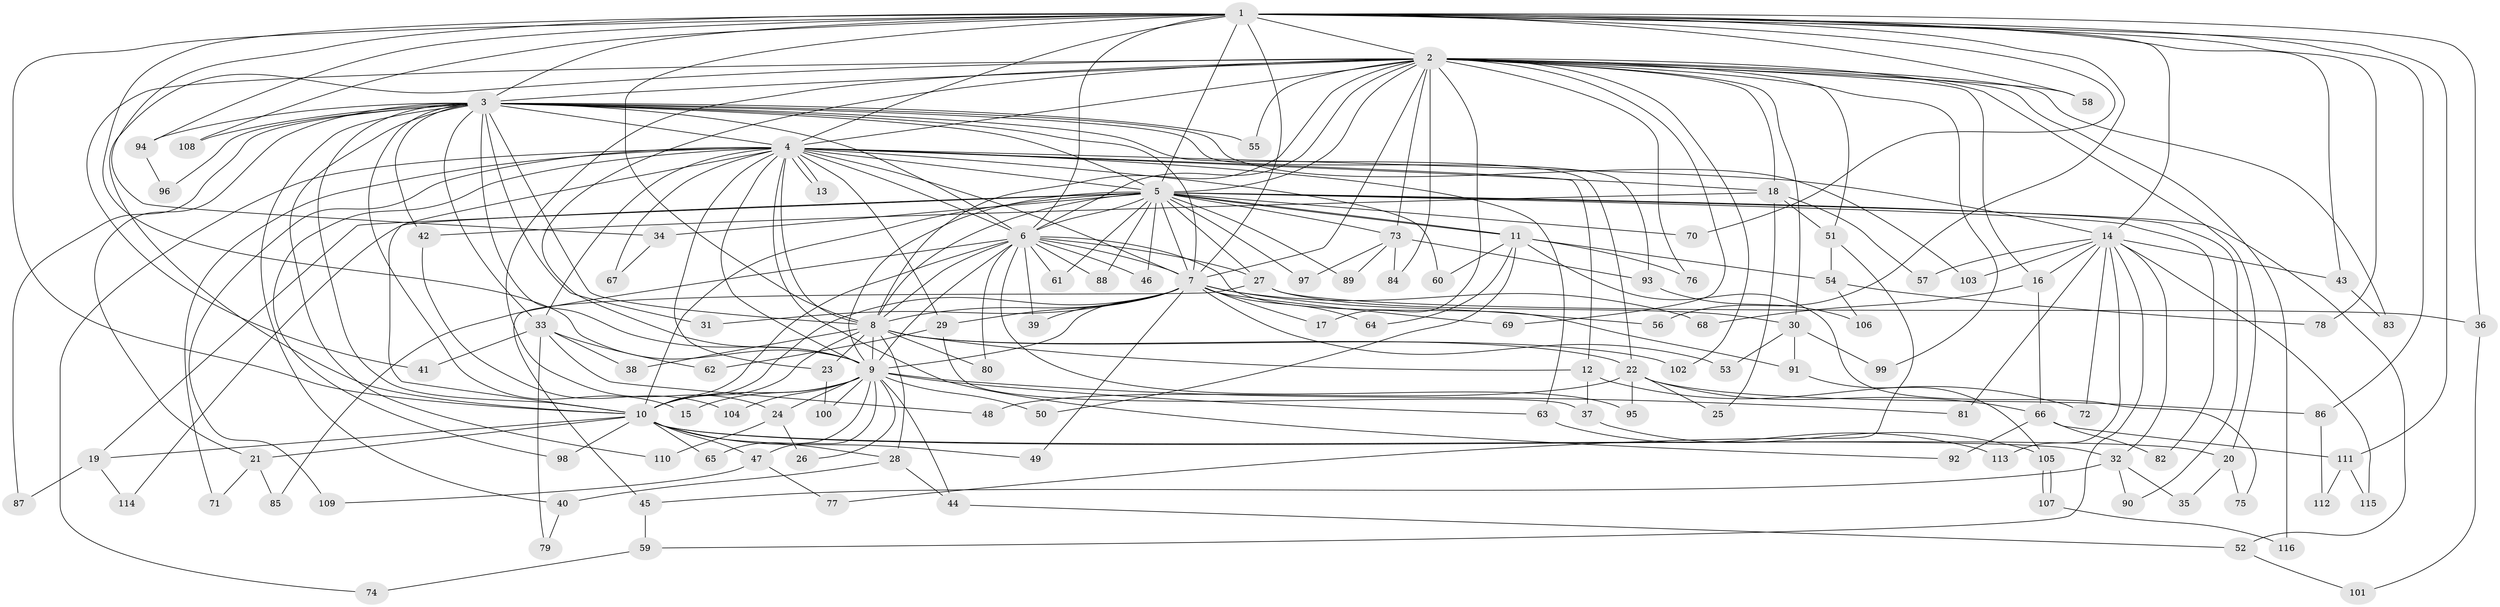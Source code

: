// coarse degree distribution, {2: 0.05714285714285714, 7: 0.05714285714285714, 4: 0.2, 6: 0.05714285714285714, 3: 0.22857142857142856, 5: 0.11428571428571428, 10: 0.02857142857142857, 12: 0.05714285714285714, 8: 0.02857142857142857, 15: 0.02857142857142857, 1: 0.02857142857142857, 17: 0.02857142857142857, 25: 0.02857142857142857, 11: 0.05714285714285714}
// Generated by graph-tools (version 1.1) at 2025/36/03/04/25 23:36:19]
// undirected, 116 vertices, 257 edges
graph export_dot {
  node [color=gray90,style=filled];
  1;
  2;
  3;
  4;
  5;
  6;
  7;
  8;
  9;
  10;
  11;
  12;
  13;
  14;
  15;
  16;
  17;
  18;
  19;
  20;
  21;
  22;
  23;
  24;
  25;
  26;
  27;
  28;
  29;
  30;
  31;
  32;
  33;
  34;
  35;
  36;
  37;
  38;
  39;
  40;
  41;
  42;
  43;
  44;
  45;
  46;
  47;
  48;
  49;
  50;
  51;
  52;
  53;
  54;
  55;
  56;
  57;
  58;
  59;
  60;
  61;
  62;
  63;
  64;
  65;
  66;
  67;
  68;
  69;
  70;
  71;
  72;
  73;
  74;
  75;
  76;
  77;
  78;
  79;
  80;
  81;
  82;
  83;
  84;
  85;
  86;
  87;
  88;
  89;
  90;
  91;
  92;
  93;
  94;
  95;
  96;
  97;
  98;
  99;
  100;
  101;
  102;
  103;
  104;
  105;
  106;
  107;
  108;
  109;
  110;
  111;
  112;
  113;
  114;
  115;
  116;
  1 -- 2;
  1 -- 3;
  1 -- 4;
  1 -- 5;
  1 -- 6;
  1 -- 7;
  1 -- 8;
  1 -- 9;
  1 -- 10;
  1 -- 14;
  1 -- 34;
  1 -- 36;
  1 -- 43;
  1 -- 56;
  1 -- 58;
  1 -- 70;
  1 -- 78;
  1 -- 86;
  1 -- 94;
  1 -- 108;
  1 -- 111;
  2 -- 3;
  2 -- 4;
  2 -- 5;
  2 -- 6;
  2 -- 7;
  2 -- 8;
  2 -- 9;
  2 -- 10;
  2 -- 16;
  2 -- 17;
  2 -- 18;
  2 -- 20;
  2 -- 24;
  2 -- 30;
  2 -- 41;
  2 -- 51;
  2 -- 55;
  2 -- 58;
  2 -- 69;
  2 -- 73;
  2 -- 76;
  2 -- 83;
  2 -- 84;
  2 -- 99;
  2 -- 102;
  2 -- 116;
  3 -- 4;
  3 -- 5;
  3 -- 6;
  3 -- 7;
  3 -- 8;
  3 -- 9;
  3 -- 10;
  3 -- 15;
  3 -- 21;
  3 -- 22;
  3 -- 31;
  3 -- 33;
  3 -- 40;
  3 -- 42;
  3 -- 55;
  3 -- 87;
  3 -- 93;
  3 -- 94;
  3 -- 96;
  3 -- 103;
  3 -- 108;
  3 -- 110;
  4 -- 5;
  4 -- 6;
  4 -- 7;
  4 -- 8;
  4 -- 9;
  4 -- 10;
  4 -- 12;
  4 -- 13;
  4 -- 13;
  4 -- 14;
  4 -- 18;
  4 -- 23;
  4 -- 29;
  4 -- 33;
  4 -- 60;
  4 -- 63;
  4 -- 67;
  4 -- 71;
  4 -- 74;
  4 -- 92;
  4 -- 98;
  4 -- 109;
  5 -- 6;
  5 -- 7;
  5 -- 8;
  5 -- 9;
  5 -- 10;
  5 -- 11;
  5 -- 11;
  5 -- 19;
  5 -- 27;
  5 -- 34;
  5 -- 46;
  5 -- 52;
  5 -- 61;
  5 -- 70;
  5 -- 73;
  5 -- 82;
  5 -- 88;
  5 -- 89;
  5 -- 90;
  5 -- 97;
  5 -- 114;
  6 -- 7;
  6 -- 8;
  6 -- 9;
  6 -- 10;
  6 -- 27;
  6 -- 39;
  6 -- 46;
  6 -- 61;
  6 -- 80;
  6 -- 85;
  6 -- 88;
  6 -- 91;
  6 -- 95;
  7 -- 8;
  7 -- 9;
  7 -- 10;
  7 -- 17;
  7 -- 29;
  7 -- 31;
  7 -- 39;
  7 -- 49;
  7 -- 53;
  7 -- 56;
  7 -- 64;
  7 -- 68;
  7 -- 69;
  8 -- 9;
  8 -- 10;
  8 -- 12;
  8 -- 22;
  8 -- 23;
  8 -- 28;
  8 -- 38;
  8 -- 80;
  8 -- 102;
  9 -- 10;
  9 -- 15;
  9 -- 24;
  9 -- 26;
  9 -- 44;
  9 -- 47;
  9 -- 50;
  9 -- 63;
  9 -- 65;
  9 -- 81;
  9 -- 100;
  9 -- 104;
  10 -- 19;
  10 -- 20;
  10 -- 21;
  10 -- 28;
  10 -- 32;
  10 -- 47;
  10 -- 49;
  10 -- 65;
  10 -- 98;
  11 -- 50;
  11 -- 54;
  11 -- 60;
  11 -- 64;
  11 -- 75;
  11 -- 76;
  12 -- 37;
  12 -- 72;
  14 -- 16;
  14 -- 32;
  14 -- 43;
  14 -- 57;
  14 -- 59;
  14 -- 72;
  14 -- 81;
  14 -- 103;
  14 -- 113;
  14 -- 115;
  16 -- 66;
  16 -- 68;
  18 -- 25;
  18 -- 42;
  18 -- 51;
  18 -- 57;
  19 -- 87;
  19 -- 114;
  20 -- 35;
  20 -- 75;
  21 -- 71;
  21 -- 85;
  22 -- 25;
  22 -- 48;
  22 -- 66;
  22 -- 86;
  22 -- 95;
  23 -- 100;
  24 -- 26;
  24 -- 110;
  27 -- 30;
  27 -- 36;
  27 -- 45;
  28 -- 40;
  28 -- 44;
  29 -- 37;
  29 -- 62;
  30 -- 53;
  30 -- 91;
  30 -- 99;
  32 -- 35;
  32 -- 45;
  32 -- 90;
  33 -- 38;
  33 -- 41;
  33 -- 48;
  33 -- 62;
  33 -- 79;
  34 -- 67;
  36 -- 101;
  37 -- 105;
  40 -- 79;
  42 -- 104;
  43 -- 83;
  44 -- 52;
  45 -- 59;
  47 -- 77;
  47 -- 109;
  51 -- 54;
  51 -- 77;
  52 -- 101;
  54 -- 78;
  54 -- 106;
  59 -- 74;
  63 -- 113;
  66 -- 82;
  66 -- 92;
  66 -- 111;
  73 -- 84;
  73 -- 89;
  73 -- 93;
  73 -- 97;
  86 -- 112;
  91 -- 105;
  93 -- 106;
  94 -- 96;
  105 -- 107;
  105 -- 107;
  107 -- 116;
  111 -- 112;
  111 -- 115;
}
